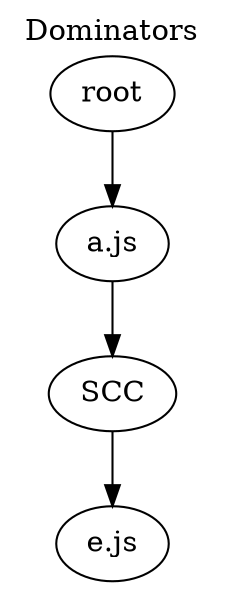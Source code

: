 digraph dominators {
  labelloc="t";
  label="Dominators";

  "root";
  "root" -> "a.js";
  "a.js";
  "e.js";
  "SCC";

  "a.js" -> "SCC";
  "SCC" -> "e.js";
}